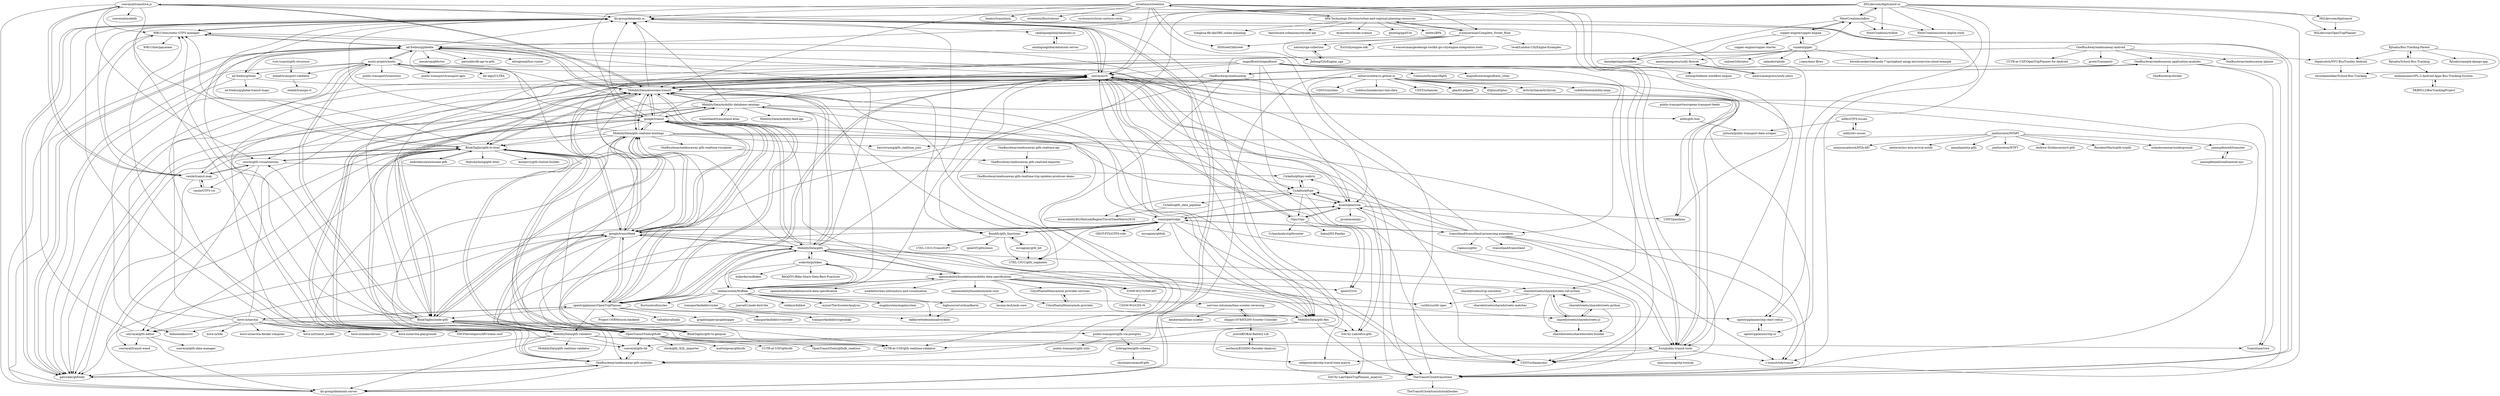 digraph G {
"conveyal/transitive.js" -> "conveyal/modeify"
"conveyal/transitive.js" -> "ibi-group/datatools-ui"
"conveyal/transitive.js" -> "BlinkTagInc/gtfs-to-html"
"conveyal/transitive.js" -> "ibi-group/datatools-server"
"conveyal/transitive.js" -> "WRI-Cities/static-GTFS-manager"
"conveyal/transitive.js" -> "MobilityData/awesome-transit"
"conveyal/transitive.js" -> "Esri/public-transit-tools"
"conveyal/transitive.js" -> "conveyal/r5"
"conveyal/transitive.js" -> "vasile/transit-map"
"conveyal/transitive.js" -> "cmichi/gtfs-visualizations"
"sharedstreets/sharedstreets-ref-system" -> "sharedstreets/sharedstreets-python"
"sharedstreets/sharedstreets-ref-system" -> "sharedstreets/sharedstreets-js"
"sharedstreets/sharedstreets-ref-system" -> "sharedstreets/sharedstreets-builder"
"sharedstreets/sharedstreets-ref-system" -> "curblr/curblr-spec"
"sharedstreets/sharedstreets-ref-system" -> "sharedstreets/sharedstreets-matcher"
"sharedstreets/sharedstreets-python" -> "sharedstreets/sharedstreets-js"
"sharedstreets/sharedstreets-python" -> "sharedstreets/sharedstreets-ref-system"
"sharedstreets/sharedstreets-python" -> "sharedstreets/sharedstreets-builder"
"OneBusAway/onebusaway-android" -> "OneBusAway/onebusaway-application-modules"
"OneBusAway/onebusaway-android" -> "OneBusAway/onebusaway-iphone"
"OneBusAway/onebusaway-android" -> "OneBusAway/onebusaway"
"OneBusAway/onebusaway-android" -> "CUTR-at-USF/OpenTripPlanner-for-Android"
"OneBusAway/onebusaway-android" -> "tbpalsulich/NYU-BusTracker-Android"
"OneBusAway/onebusaway-android" -> "grote/Transportr" ["e"=1]
"OneBusAway/onebusaway-android" -> "MobilityData/awesome-transit"
"NitorCreations/nflow" -> "HSLdevcom/digitransit-ui"
"NitorCreations/nflow" -> "NitorCreations/willow"
"NitorCreations/nflow" -> "danielgerlag/jworkflow"
"NitorCreations/nflow" -> "NitorCreations/nitor-deploy-tools"
"NitorCreations/nflow" -> "copper-engine/copper-engine"
"mbtaviz/mbtaviz.github.io" -> "MobilityData/awesome-transit"
"mbtaviz/mbtaviz.github.io" -> "transitland/transitland-processing-animation"
"mbtaviz/mbtaviz.github.io" -> "google/transitfeed"
"mbtaviz/mbtaviz.github.io" -> "Esri/public-transit-tools"
"mbtaviz/mbtaviz.github.io" -> "UDST/vizicities" ["e"=1]
"mbtaviz/mbtaviz.github.io" -> "vasile/transit-map"
"mbtaviz/mbtaviz.github.io" -> "cmichi/gtfs-visualizations"
"mbtaviz/mbtaviz.github.io" -> "toddwschneider/nyc-taxi-data" ["e"=1]
"mbtaviz/mbtaviz.github.io" -> "UDST/urbansim" ["e"=1]
"mbtaviz/mbtaviz.github.io" -> "gka/d3-jetpack" ["e"=1]
"mbtaviz/mbtaviz.github.io" -> "d3plus/d3plus" ["e"=1]
"mbtaviz/mbtaviz.github.io" -> "kuanb/peartree"
"mbtaviz/mbtaviz.github.io" -> "UDST/pandana" ["e"=1]
"mbtaviz/mbtaviz.github.io" -> "ActivitySim/activitysim" ["e"=1]
"mbtaviz/mbtaviz.github.io" -> "codeforboston/mbta-ninja"
"ad-freiburg/pfaedle" -> "patrickbr/gtfstidy"
"ad-freiburg/pfaedle" -> "ad-freiburg/loom"
"ad-freiburg/pfaedle" -> "TheTransitClock/transitime"
"ad-freiburg/pfaedle" -> "CUTR-at-USF/gtfs-realtime-validator"
"ad-freiburg/pfaedle" -> "WRI-Cities/static-GTFS-manager"
"ad-freiburg/pfaedle" -> "ibi-group/datatools-ui"
"ad-freiburg/pfaedle" -> "MobilityData/gtfs-flex"
"ad-freiburg/pfaedle" -> "mecatran/gtfsvtor"
"ad-freiburg/pfaedle" -> "patrickbr/db-api-to-gtfs" ["e"=1]
"ad-freiburg/pfaedle" -> "atlregional/bus-router"
"ad-freiburg/pfaedle" -> "OneBusAway/onebusaway-gtfs-modules"
"ad-freiburg/pfaedle" -> "motis-project/motis"
"ad-freiburg/pfaedle" -> "ibi-group/datatools-server"
"ad-freiburg/pfaedle" -> "conveyal/r5"
"ad-freiburg/pfaedle" -> "MobilityData/awesome-transit"
"natowi/cga-collection" -> "jbdong/CityEngine_cga"
"openmobilityfoundation/mobility-data-specification" -> "MobilityData/gbfs"
"openmobilityfoundation/mobility-data-specification" -> "ubahnverleih/WoBike"
"openmobilityfoundation/mobility-data-specification" -> "openmobilityfoundation/curb-data-specification"
"openmobilityfoundation/mobility-data-specification" -> "sharedstreets/sharedstreets-ref-system"
"openmobilityfoundation/mobility-data-specification" -> "openmobilityfoundation/mds-core"
"openmobilityfoundation/mobility-data-specification" -> "TOMP-WG/TOMP-API"
"openmobilityfoundation/mobility-data-specification" -> "MobilityData/awesome-transit"
"openmobilityfoundation/mobility-data-specification" -> "google/transit"
"openmobilityfoundation/mobility-data-specification" -> "curblr/curblr-spec"
"openmobilityfoundation/mobility-data-specification" -> "MobilityData/gtfs-flex"
"openmobilityfoundation/mobility-data-specification" -> "ipeaGIT/r5r" ["e"=1]
"openmobilityfoundation/mobility-data-specification" -> "sharedstreets/sharedstreets-js"
"openmobilityfoundation/mobility-data-specification" -> "waddell/urban-informatics-and-visualization" ["e"=1]
"openmobilityfoundation/mobility-data-specification" -> "CityofSantaMonica/mds-provider"
"openmobilityfoundation/mobility-data-specification" -> "CityofSantaMonica/mds-provider-services"
"hove-io/navitia" -> "hove-io/transit_model" ["e"=1]
"hove-io/navitia" -> "hove-io/mimirsbrunn" ["e"=1]
"hove-io/navitia" -> "hove-io/navitia-playground"
"hove-io/navitia" -> "bliksemlabs/rrrr" ["e"=1]
"hove-io/navitia" -> "motis-project/motis"
"hove-io/navitia" -> "SNCFdevelopers/API-trains-sncf"
"hove-io/navitia" -> "hove-io/loki" ["e"=1]
"hove-io/navitia" -> "conveyal/r5"
"hove-io/navitia" -> "opentripplanner/OpenTripPlanner"
"hove-io/navitia" -> "hove-io/navitia-docker-compose"
"hove-io/navitia" -> "MobilityData/awesome-transit"
"hove-io/navitia" -> "TheTransitClock/transitime"
"TOMP-WG/TOMP-API" -> "CDSM-WG/CDS-M"
"tbpalsulich/NYU-BusTracker-Android" -> "shrutikamtekar/School-Bus-Tracking"
"sharedstreets/sharedstreets-js" -> "sharedstreets/sharedstreets-builder"
"sharedstreets/sharedstreets-js" -> "sharedstreets/sharedstreets-python"
"sharedstreets/sharedstreets-js" -> "sharedstreets/sharedstreets-ref-system"
"jamespfennell/transiter" -> "jamespfennell/realtimerail.nyc"
"cmichi/gtfs-visualizations" -> "vasile/GTFS-viz"
"cmichi/gtfs-visualizations" -> "BlinkTagInc/gtfs-to-html"
"cmichi/gtfs-visualizations" -> "vasile/transit-map"
"cmichi/gtfs-visualizations" -> "conveyal/gtfs-editor"
"cmichi/gtfs-visualizations" -> "CxAalto/gtfspy-webviz"
"etalab/transport-validator" -> "etalab/transpo-rt"
"copper-engine/copper-engine" -> "runabol/piper"
"copper-engine/copper-engine" -> "copper-engine/copper-starter"
"copper-engine/copper-engine" -> "danielgerlag/jworkflow"
"copper-engine/copper-engine" -> "NitorCreations/nflow"
"sharedstreets/trip-simulator" -> "sharedstreets/sharedstreets-matcher"
"kuanb/peartree" -> "UDST/urbanaccess" ["e"=1]
"kuanb/peartree" -> "remix/partridge"
"kuanb/peartree" -> "r5py/r5py"
"kuanb/peartree" -> "CxAalto/gtfspy"
"kuanb/peartree" -> "r-transit/tidytransit" ["e"=1]
"kuanb/peartree" -> "SAUSy-Lab/retro-gtfs"
"kuanb/peartree" -> "UDST/pandana" ["e"=1]
"kuanb/peartree" -> "conveyal/r5"
"kuanb/peartree" -> "pysal/momepy" ["e"=1]
"vasile/GTFS-viz" -> "vasile/transit-map"
"remix/partridge" -> "kuanb/peartree"
"remix/partridge" -> "Bondify/gtfs_functions"
"remix/partridge" -> "mrcagney/gtfstk"
"remix/partridge" -> "UTEL-UIUC/gtfs_segments"
"remix/partridge" -> "ODOT-PTS/GTFS-ride"
"remix/partridge" -> "UDST/urbanaccess" ["e"=1]
"remix/partridge" -> "CxAalto/gtfspy"
"remix/partridge" -> "transitland/transitland-processing-animation"
"remix/partridge" -> "patrickbr/gtfstidy"
"remix/partridge" -> "Esri/public-transit-tools"
"remix/partridge" -> "OpenTransitTools/gtfsdb"
"remix/partridge" -> "google/transitfeed"
"remix/partridge" -> "conveyal/r5"
"remix/partridge" -> "SAUSy-Lab/retro-gtfs"
"WRI-Cities/static-GTFS-manager" -> "ibi-group/datatools-ui"
"WRI-Cities/static-GTFS-manager" -> "ibi-group/datatools-server"
"WRI-Cities/static-GTFS-manager" -> "WRI-Cities/payanam"
"WRI-Cities/static-GTFS-manager" -> "rafapereirabr/otp-travel-time-matrix"
"WRI-Cities/static-GTFS-manager" -> "ad-freiburg/pfaedle"
"jamespfennell/realtimerail.nyc" -> "jamespfennell/transiter"
"rust-transit/gtfs-structure" -> "etalab/transport-validator"
"openmobilityfoundation/mds-core" -> "lacuna-tech/mds-core"
"nervous-inhuman/lime-scooter-reversing" -> "chappy1978/ES200-Scooter-Unlocker"
"nervous-inhuman/lime-scooter-reversing" -> "kenberland/lime-scooter"
"mfdz/GTFS-Issues" -> "mfdz/zhv-issues"
"mfdz/GTFS-Issues" -> "juliuste/public-transport-data-scraper"
"CityofSantaMonica/mds-provider" -> "CityofSantaMonica/mds-provider-services"
"CityofSantaMonica/mds-provider-services" -> "CityofSantaMonica/mds-provider"
"CxAalto/gtfs_data_pipeline" -> "AccessibilityRG/HelsinkiRegionTravelTimeMatrix2018"
"opentripplanner/OpenTripPlanner" -> "MobilityData/awesome-transit"
"opentripplanner/OpenTripPlanner" -> "conveyal/r5"
"opentripplanner/OpenTripPlanner" -> "google/transitfeed"
"opentripplanner/OpenTripPlanner" -> "google/transit"
"opentripplanner/OpenTripPlanner" -> "graphhopper/graphhopper" ["e"=1]
"opentripplanner/OpenTripPlanner" -> "MobilityData/gbfs"
"opentripplanner/OpenTripPlanner" -> "motis-project/motis"
"opentripplanner/OpenTripPlanner" -> "valhalla/valhalla" ["e"=1]
"opentripplanner/OpenTripPlanner" -> "MobilityData/gtfs-flex"
"opentripplanner/OpenTripPlanner" -> "MobilityData/gtfs-validator"
"opentripplanner/OpenTripPlanner" -> "Project-OSRM/osrm-backend" ["e"=1]
"opentripplanner/OpenTripPlanner" -> "opentripplanner/otp-react-redux"
"opentripplanner/OpenTripPlanner" -> "BlinkTagInc/node-gtfs"
"opentripplanner/OpenTripPlanner" -> "MobilityData/gtfs-realtime-bindings"
"opentripplanner/OpenTripPlanner" -> "hove-io/navitia"
"MobilityData/gtfs-validator" -> "google/transit"
"MobilityData/gtfs-validator" -> "ibi-group/datatools-ui"
"MobilityData/gtfs-validator" -> "google/transitfeed"
"MobilityData/gtfs-validator" -> "MobilityData/mobility-database-catalogs"
"MobilityData/gtfs-validator" -> "BlinkTagInc/node-gtfs"
"MobilityData/gtfs-validator" -> "MobilityData/awesome-transit"
"MobilityData/gtfs-validator" -> "MobilityData/gtfs-realtime-validator"
"MobilityData/gtfs-validator" -> "patrickbr/gtfstidy"
"MobilityData/gtfs-validator" -> "conveyal/gtfs-lib"
"MobilityData/gtfs-validator" -> "WRI-Cities/static-GTFS-manager"
"MobilityData/gtfs-validator" -> "ibi-group/datatools-server"
"MobilityData/gtfs-validator" -> "conveyal/r5"
"MobilityData/gtfs-validator" -> "Esri/public-transit-tools"
"MobilityData/gtfs-validator" -> "OneBusAway/onebusaway-gtfs-modules"
"MobilityData/gtfs-validator" -> "CUTR-at-USF/gtfs-realtime-validator"
"jonthornton/MTAPI" -> "mimouncadosch/MTA-API"
"jonthornton/MTAPI" -> "neoterix/nyc-mta-arrival-notify"
"jonthornton/MTAPI" -> "aamaliaa/mta-gtfs"
"jonthornton/MTAPI" -> "jonthornton/WTFT"
"jonthornton/MTAPI" -> "jamespfennell/transiter"
"jonthornton/MTAPI" -> "harrytruong/gtfs_realtime_json"
"jonthornton/MTAPI" -> "Andrew-Dickinson/nyct-gtfs"
"jonthornton/MTAPI" -> "ResidentMario/gtfs-tripify"
"jonthornton/MTAPI" -> "nolanbconaway/underground"
"MobilityData/gtfs-realtime-bindings" -> "google/transit"
"MobilityData/gtfs-realtime-bindings" -> "BlinkTagInc/node-gtfs"
"MobilityData/gtfs-realtime-bindings" -> "google/transitfeed"
"MobilityData/gtfs-realtime-bindings" -> "MobilityData/awesome-transit"
"MobilityData/gtfs-realtime-bindings" -> "TheTransitClock/transitime"
"MobilityData/gtfs-realtime-bindings" -> "OpenTransitTools/gtfsdb"
"MobilityData/gtfs-realtime-bindings" -> "OneBusAway/onebusaway-gtfs-realtime-visualizer"
"MobilityData/gtfs-realtime-bindings" -> "harrytruong/gtfs_realtime_json"
"MobilityData/gtfs-realtime-bindings" -> "OneBusAway/onebusaway-gtfs-modules"
"MobilityData/gtfs-realtime-bindings" -> "MobilityData/gtfs-validator"
"MobilityData/gtfs-realtime-bindings" -> "ibi-group/datatools-server"
"MobilityData/gtfs-realtime-bindings" -> "ibi-group/datatools-ui"
"MobilityData/gtfs-realtime-bindings" -> "kuanb/peartree"
"MobilityData/gtfs-realtime-bindings" -> "CxAalto/gtfspy"
"MobilityData/gtfs-realtime-bindings" -> "BlinkTagInc/gtfs-to-html"
"vasile/transit-map" -> "vasile/GTFS-viz"
"vasile/transit-map" -> "cmichi/gtfs-visualizations"
"vasile/transit-map" -> "patrickbr/gtfstidy"
"vasile/transit-map" -> "BlinkTagInc/gtfs-to-html"
"vasile/transit-map" -> "conveyal/transitive.js"
"vasile/transit-map" -> "ibi-group/datatools-ui"
"vasile/transit-map" -> "WRI-Cities/static-GTFS-manager"
"APA-Technology-Division/urban-and-regional-planning-resources" -> "d-wasserman/Complete_Street_Rule"
"APA-Technology-Division/urban-and-regional-planning-resources" -> "benchmark-urbanism/cityseer-api" ["e"=1]
"APA-Technology-Division/urban-and-regional-planning-resources" -> "dylanrees/citizen-science" ["e"=1]
"APA-Technology-Division/urban-and-regional-planning-resources" -> "r-transit/tidytransit" ["e"=1]
"APA-Technology-Division/urban-and-regional-planning-resources" -> "streetmix/streetmix"
"APA-Technology-Division/urban-and-regional-planning-resources" -> "gboeing/ppd534"
"APA-Technology-Division/urban-and-regional-planning-resources" -> "dotbts/BPA"
"APA-Technology-Division/urban-and-regional-planning-resources" -> "tsinghua-fib-lab/DRL-urban-planning" ["e"=1]
"google/transitfeed" -> "MobilityData/awesome-transit"
"google/transitfeed" -> "google/transit"
"google/transitfeed" -> "MobilityData/gtfs-validator"
"google/transitfeed" -> "MobilityData/gtfs-realtime-bindings"
"google/transitfeed" -> "BlinkTagInc/gtfs-to-html"
"google/transitfeed" -> "OneBusAway/onebusaway-gtfs-modules"
"google/transitfeed" -> "conveyal/gtfs-editor"
"google/transitfeed" -> "opentripplanner/OpenTripPlanner"
"google/transitfeed" -> "BlinkTagInc/node-gtfs"
"google/transitfeed" -> "remix/partridge"
"google/transitfeed" -> "MobilityData/gtfs-flex"
"google/transitfeed" -> "OpenTransitTools/gtfsdb"
"google/transitfeed" -> "UDST/urbanaccess" ["e"=1]
"google/transitfeed" -> "conveyal/r5"
"google/transitfeed" -> "MobilityData/gbfs"
"motis-project/motis" -> "public-transport/transitous" ["e"=1]
"motis-project/motis" -> "patrickbr/gtfstidy"
"motis-project/motis" -> "public-transport/transport-apis" ["e"=1]
"motis-project/motis" -> "bliksemlabs/rrrr" ["e"=1]
"motis-project/motis" -> "ad-freiburg/pfaedle"
"motis-project/motis" -> "conveyal/r5"
"motis-project/motis" -> "TheTransitClock/transitime"
"motis-project/motis" -> "etalab/transport-validator"
"motis-project/motis" -> "BlinkTagInc/node-gtfs"
"motis-project/motis" -> "ad-freiburg/loom"
"motis-project/motis" -> "kit-algo/ULTRA" ["e"=1]
"Bondify/gtfs_functions" -> "mrcagney/gtfs_kit"
"Bondify/gtfs_functions" -> "remix/partridge"
"Bondify/gtfs_functions" -> "UTEL-UIUC/gtfs_segments"
"Bondify/gtfs_functions" -> "UTEL-UIUC/TransitGPT"
"Bondify/gtfs_functions" -> "ipeaGIT/gtfs2emis"
"transportkollektiv/cykel" -> "transportkollektiv/voorwiel"
"transportkollektiv/cykel" -> "transportkollektiv/openbike"
"transportkollektiv/cykel" -> "okfde/rettedeinennahverkehr"
"chappy1978/ES200-Scooter-Unlocker" -> "jsutcliff/OKAI-Battery-Lib"
"chappy1978/ES200-Scooter-Unlocker" -> "nervous-inhuman/lime-scooter-reversing"
"transitland/transitland-atlas" -> "MobilityData/mobility-database-catalogs"
"HSLdevcom/digitransit" -> "HSLdevcom/OpenTripPlanner"
"opentripplanner/otp-ui" -> "opentripplanner/otp-react-redux"
"DKB0512/BusTrackingProject" -> "aladnansami/SPL-2-Android-Apps-Bus-Tracking-System-"
"americanexpress/unify-flowret" -> "americanexpress/unify-jdocs"
"public-transport/gtfs-via-postgres" -> "public-transport/gtfs-utils"
"public-transport/gtfs-via-postgres" -> "tyleragreen/gtfs-schema"
"jbdong/CityEngine_cga" -> "natowi/cga-collection"
"americanexpress/unify-jdocs" -> "americanexpress/unify-flowret"
"mfdz/gtfs-hub" -> "juliuste/public-transport-data-scraper"
"BlinkTagInc/node-gtfs" -> "BlinkTagInc/gtfs-to-html"
"BlinkTagInc/node-gtfs" -> "MobilityData/gtfs-realtime-bindings"
"BlinkTagInc/node-gtfs" -> "MobilityData/gtfs-validator"
"BlinkTagInc/node-gtfs" -> "BlinkTagInc/gtfs-to-geojson"
"BlinkTagInc/node-gtfs" -> "MobilityData/awesome-transit"
"BlinkTagInc/node-gtfs" -> "public-transport/gtfs-via-postgres"
"BlinkTagInc/node-gtfs" -> "google/transitfeed"
"BlinkTagInc/node-gtfs" -> "conveyal/gtfs-editor"
"BlinkTagInc/node-gtfs" -> "conveyal/r5"
"BlinkTagInc/node-gtfs" -> "patrickbr/gtfstidy"
"BlinkTagInc/node-gtfs" -> "OpenTransitTools/gtfsdb"
"BlinkTagInc/node-gtfs" -> "cmichi/gtfs-visualizations"
"BlinkTagInc/node-gtfs" -> "WRI-Cities/static-GTFS-manager"
"BlinkTagInc/node-gtfs" -> "motis-project/motis"
"BlinkTagInc/node-gtfs" -> "ibi-group/datatools-ui"
"OpenTransitTools/gtfsdb" -> "cbick/gtfs_SQL_importer"
"OpenTransitTools/gtfsdb" -> "mattwigway/gtfsrdb"
"OpenTransitTools/gtfsdb" -> "CUTR-at-USF/gtfsrdb"
"OpenTransitTools/gtfsdb" -> "BlinkTagInc/gtfs-to-html"
"OpenTransitTools/gtfsdb" -> "Transitime/core"
"OpenTransitTools/gtfsdb" -> "OpenTransitTools/gtfsdb_realtime"
"OpenTransitTools/gtfsdb" -> "conveyal/gtfs-lib"
"HSLdevcom/digitransit-ui" -> "NitorCreations/nflow"
"HSLdevcom/digitransit-ui" -> "opentripplanner/otp-react-redux"
"HSLdevcom/digitransit-ui" -> "HSLdevcom/OpenTripPlanner"
"HSLdevcom/digitransit-ui" -> "HSLdevcom/digitransit"
"HSLdevcom/digitransit-ui" -> "NitorCreations/willow"
"HSLdevcom/digitransit-ui" -> "ad-freiburg/pfaedle"
"HSLdevcom/digitransit-ui" -> "TheTransitClock/transitime"
"HSLdevcom/digitransit-ui" -> "CUTR-at-USF/gtfs-realtime-validator"
"HSLdevcom/digitransit-ui" -> "opentripplanner/otp-ui"
"HSLdevcom/digitransit-ui" -> "NitorCreations/nitor-deploy-tools"
"HSLdevcom/digitransit-ui" -> "ibi-group/datatools-ui"
"HSLdevcom/digitransit-ui" -> "conveyal/r5"
"MobilityData/mobility-database-catalogs" -> "transitland/transitland-atlas"
"MobilityData/mobility-database-catalogs" -> "MobilityData/mobility-feed-api"
"MobilityData/mobility-database-catalogs" -> "MobilityData/gtfs-validator"
"MobilityData/mobility-database-catalogs" -> "google/transit"
"MobilityData/mobility-database-catalogs" -> "MobilityData/awesome-transit"
"MobilityData/mobility-database-catalogs" -> "mfdz/gtfs-hub"
"MobilityData/mobility-database-catalogs" -> "MobilityData/gtfs-flex"
"MobilityData/mobility-database-catalogs" -> "public-transport/gtfs-via-postgres"
"MobilityData/mobility-database-catalogs" -> "UTEL-UIUC/gtfs_segments"
"MobilityData/mobility-database-catalogs" -> "conveyal/r5"
"MobilityData/mobility-database-catalogs" -> "patrickbr/gtfstidy"
"MobilityData/mobility-database-catalogs" -> "ibi-group/datatools-ui"
"conveyal/gtfs-lib" -> "OneBusAway/onebusaway-gtfs-modules"
"OneBusAway/onebusaway-gtfs-modules" -> "conveyal/gtfs-lib"
"OneBusAway/onebusaway-gtfs-modules" -> "patrickbr/gtfstidy"
"OneBusAway/onebusaway-gtfs-modules" -> "TheTransitClock/transitime"
"OneBusAway/onebusaway-gtfs-modules" -> "ibi-group/datatools-ui"
"OneBusAway/onebusaway-gtfs-modules" -> "ibi-group/datatools-server"
"google/transit" -> "MobilityData/awesome-transit"
"google/transit" -> "MobilityData/gtfs-validator"
"google/transit" -> "MobilityData/gtfs-realtime-bindings"
"google/transit" -> "google/transitfeed"
"google/transit" -> "MobilityData/gbfs"
"google/transit" -> "MobilityData/gtfs-flex"
"google/transit" -> "opentripplanner/OpenTripPlanner"
"google/transit" -> "CUTR-at-USF/gtfs-realtime-validator"
"google/transit" -> "MobilityData/mobility-database-catalogs"
"google/transit" -> "ibi-group/datatools-ui"
"google/transit" -> "conveyal/r5"
"google/transit" -> "Esri/public-transit-tools"
"google/transit" -> "BlinkTagInc/gtfs-to-html"
"google/transit" -> "patrickbr/gtfstidy"
"google/transit" -> "motis-project/motis"
"OneBusAway/onebusaway" -> "OneBusAway/onebusaway-application-modules"
"OneBusAway/onebusaway" -> "Transitime/core"
"OneBusAway/onebusaway" -> "OneBusAway/onebusaway-gtfs-modules"
"OneBusAway/onebusaway" -> "BlinkTagInc/gtfs-to-html"
"OneBusAway/onebusaway" -> "google/transitfeed"
"OneBusAway/onebusaway" -> "MobilityData/awesome-transit"
"BlinkTagInc/gtfs-to-html" -> "BlinkTagInc/node-gtfs"
"BlinkTagInc/gtfs-to-html" -> "CUTR-at-USF/gtfs-realtime-validator"
"BlinkTagInc/gtfs-to-html" -> "andredarcie/awesome-gtfs"
"BlinkTagInc/gtfs-to-html" -> "BlinkTagInc/gtfs-to-geojson"
"BlinkTagInc/gtfs-to-html" -> "OpenTransitTools/gtfsdb"
"BlinkTagInc/gtfs-to-html" -> "cmichi/gtfs-visualizations"
"BlinkTagInc/gtfs-to-html" -> "google/transitfeed"
"BlinkTagInc/gtfs-to-html" -> "ibi-group/datatools-ui"
"BlinkTagInc/gtfs-to-html" -> "thatsmydoing/gtfs.html"
"BlinkTagInc/gtfs-to-html" -> "conveyal/transit-wand"
"BlinkTagInc/gtfs-to-html" -> "MobilityData/awesome-transit"
"BlinkTagInc/gtfs-to-html" -> "WRI-Cities/static-GTFS-manager"
"BlinkTagInc/gtfs-to-html" -> "patrickbr/gtfstidy"
"BlinkTagInc/gtfs-to-html" -> "conveyal/gtfs-editor"
"BlinkTagInc/gtfs-to-html" -> "kostjerry/gtfs-station-builder"
"OneBusAway/onebusaway-application-modules" -> "Transitime/core"
"OneBusAway/onebusaway-application-modules" -> "OneBusAway/onebusaway"
"OneBusAway/onebusaway-application-modules" -> "TheTransitClock/transitime"
"OneBusAway/onebusaway-application-modules" -> "OneBusAway/onebusaway-gtfs-modules"
"OneBusAway/onebusaway-application-modules" -> "OneBusAway/docker"
"OneBusAway/onebusaway-gtfs-realtime-api" -> "OneBusAway/onebusaway-gtfs-realtime-exporter"
"OneBusAway/onebusaway-gtfs-realtime-exporter" -> "OneBusAway/onebusaway-gtfs-realtime-trip-updates-producer-demo"
"OneBusAway/onebusaway-gtfs-realtime-visualizer" -> "OneBusAway/onebusaway-gtfs-realtime-exporter"
"jsutcliff/OKAI-Battery-Lib" -> "norfanos/ES200G-Decoder-Analysis"
"norfanos/ES200G-Decoder-Analysis" -> "jsutcliff/OKAI-Battery-Lib"
"TheTransitClock/transitime" -> "TheTransitClock/transitclockDocker"
"TheTransitClock/transitime" -> "ibi-group/datatools-server"
"TheTransitClock/transitime" -> "ibi-group/datatools-ui"
"public-transport/european-transport-feeds" -> "mfdz/gtfs-hub"
"mfdz/zhv-issues" -> "mfdz/GTFS-Issues"
"OneBusAway/onebusaway-gtfs-realtime-trip-updates-producer-demo" -> "OneBusAway/onebusaway-gtfs-realtime-exporter"
"d-wasserman/Complete_Street_Rule" -> "natowi/cga-collection"
"d-wasserman/Complete_Street_Rule" -> "twak/London-CityEngine-Examples"
"d-wasserman/Complete_Street_Rule" -> "jbdong/CityEngine_cga"
"d-wasserman/Complete_Street_Rule" -> "Esri/cityengine-sdk" ["e"=1]
"d-wasserman/Complete_Street_Rule" -> "APA-Technology-Division/urban-and-regional-planning-resources"
"d-wasserman/Complete_Street_Rule" -> "d-wasserman/geodesign-toolkit-gis-cityengine-integration-tools" ["e"=1]
"d-wasserman/Complete_Street_Rule" -> "3DStreet/3dstreet" ["e"=1]
"MobilityData/gbfs" -> "openmobilityfoundation/mobility-data-specification"
"MobilityData/gbfs" -> "google/transit"
"MobilityData/gbfs" -> "eskerda/pybikes"
"MobilityData/gbfs" -> "ubahnverleih/WoBike"
"MobilityData/gbfs" -> "MobilityData/awesome-transit"
"MobilityData/gbfs" -> "opentripplanner/OpenTripPlanner"
"MobilityData/gbfs" -> "google/transitfeed"
"MobilityData/gbfs" -> "TOMP-WG/TOMP-API"
"MobilityData/gbfs" -> "MobilityData/gtfs-validator"
"MobilityData/gbfs" -> "MobilityData/gtfs-flex"
"MobilityData/gbfs" -> "ad-freiburg/pfaedle"
"MobilityData/gbfs" -> "MobilityData/gtfs-realtime-bindings"
"MobilityData/gbfs" -> "MobilityData/mobility-database-catalogs"
"MobilityData/gbfs" -> "ibi-group/datatools-ui"
"MobilityData/gbfs" -> "TheTransitClock/transitime"
"MobilityData/awesome-transit" -> "opentripplanner/OpenTripPlanner"
"MobilityData/awesome-transit" -> "google/transit"
"MobilityData/awesome-transit" -> "google/transitfeed"
"MobilityData/awesome-transit" -> "conveyal/r5"
"MobilityData/awesome-transit" -> "MobilityData/gtfs-realtime-bindings"
"MobilityData/awesome-transit" -> "MobilityData/gtfs-validator"
"MobilityData/awesome-transit" -> "BlinkTagInc/node-gtfs"
"MobilityData/awesome-transit" -> "BlinkTagInc/gtfs-to-html"
"MobilityData/awesome-transit" -> "ibi-group/datatools-ui"
"MobilityData/awesome-transit" -> "WRI-Cities/static-GTFS-manager"
"MobilityData/awesome-transit" -> "ad-freiburg/pfaedle"
"MobilityData/awesome-transit" -> "MobilityData/mobility-database-catalogs"
"MobilityData/awesome-transit" -> "remix/partridge"
"MobilityData/awesome-transit" -> "conveyal/transitive.js"
"MobilityData/awesome-transit" -> "MobilityData/gbfs"
"Esri/public-transit-tools" -> "r-transit/tidytransit" ["e"=1]
"Esri/public-transit-tools" -> "rafapereirabr/otp-travel-time-matrix"
"Esri/public-transit-tools" -> "UDST/urbanaccess" ["e"=1]
"Esri/public-transit-tools" -> "conveyal/r5"
"Esri/public-transit-tools" -> "marcusyoung/otp-tutorial" ["e"=1]
"ad-freiburg/loom" -> "ad-freiburg/pfaedle"
"ad-freiburg/loom" -> "ad-freiburg/global-transit-maps"
"ad-freiburg/loom" -> "patrickbr/gtfstidy"
"ad-freiburg/loom" -> "Bondify/gtfs_functions"
"conveyal/r5" -> "r5py/r5py"
"conveyal/r5" -> "ibi-group/datatools-ui"
"conveyal/r5" -> "ipeaGIT/r5r" ["e"=1]
"conveyal/r5" -> "r-transit/tidytransit" ["e"=1]
"conveyal/r5" -> "conveyal/gtfs-lib"
"conveyal/r5" -> "UDST/urbanaccess" ["e"=1]
"conveyal/r5" -> "MobilityData/awesome-transit"
"conveyal/r5" -> "opentripplanner/OpenTripPlanner"
"conveyal/r5" -> "Esri/public-transit-tools"
"conveyal/r5" -> "kuanb/peartree"
"conveyal/r5" -> "patrickbr/gtfstidy"
"conveyal/r5" -> "SAUSy-Lab/retro-gtfs"
"conveyal/r5" -> "MobilityData/gtfs-flex"
"conveyal/r5" -> "Bondify/gtfs_functions"
"conveyal/r5" -> "TheTransitClock/transitime"
"rafapereirabr/otp-travel-time-matrix" -> "SAUSy-Lab/OpenTripPlanner_analysis"
"r5py/r5py" -> "conveyal/r5"
"r5py/r5py" -> "ipeaGIT/r5r" ["e"=1]
"r5py/r5py" -> "kuanb/peartree"
"r5py/r5py" -> "UrbanAnalyst/gtfsrouter" ["e"=1]
"r5py/r5py" -> "DahnJ/H3-Pandas" ["e"=1]
"mapnificent/mapnificent" -> "mapnificent/mapnificent_cities"
"mapnificent/mapnificent" -> "UDST/urbanaccess" ["e"=1]
"mapnificent/mapnificent" -> "BlinkTagInc/gtfs-to-geojson"
"mapnificent/mapnificent" -> "conveyal/r5"
"mapnificent/mapnificent" -> "kuanb/peartree"
"mapnificent/mapnificent" -> "CxAalto/gtfspy"
"mapnificent/mapnificent" -> "CommuteStream/tflgtfs"
"mapnificent/mapnificent" -> "MobilityData/awesome-transit"
"mapnificent/mapnificent" -> "BlinkTagInc/node-gtfs"
"mapnificent/mapnificent" -> "Esri/public-transit-tools"
"ibi-group/datatools-ui" -> "ibi-group/datatools-server"
"ibi-group/datatools-ui" -> "WRI-Cities/static-GTFS-manager"
"ibi-group/datatools-ui" -> "catalogueglobal/datatools-ui"
"ibi-group/datatools-ui" -> "TheTransitClock/transitime"
"ibi-group/datatools-ui" -> "rafapereirabr/otp-travel-time-matrix"
"ibi-group/datatools-ui" -> "opentripplanner/otp-react-redux"
"ibi-group/datatools-ui" -> "conveyal/r5"
"ibi-group/datatools-ui" -> "patrickbr/gtfstidy"
"MobilityData/gtfs-flex" -> "TheTransitClock/transitime"
"MobilityData/gtfs-flex" -> "CUTR-at-USF/gtfs-realtime-validator"
"MobilityData/gtfs-flex" -> "SAUSy-Lab/retro-gtfs"
"MobilityData/gtfs-flex" -> "conveyal/gtfs-lib"
"aladnansami/SPL-2-Android-Apps-Bus-Tracking-System-" -> "DKB0512/BusTrackingProject"
"mrcagney/gtfs_kit" -> "UTEL-UIUC/gtfs_segments"
"mrcagney/gtfs_kit" -> "Bondify/gtfs_functions"
"patrickbr/gtfstidy" -> "ad-freiburg/pfaedle"
"patrickbr/gtfstidy" -> "ibi-group/datatools-ui"
"patrickbr/gtfstidy" -> "OneBusAway/onebusaway-gtfs-modules"
"runabol/piper" -> "copper-engine/copper-engine"
"runabol/piper" -> "j-easy/easy-flows" ["e"=1]
"runabol/piper" -> "americanexpress/unify-flowret"
"runabol/piper" -> "danielgerlag/jworkflow"
"runabol/piper" -> "NitorCreations/nflow"
"runabol/piper" -> "berndruecker/camunda-7-springboot-amqp-microservice-cloud-example" ["e"=1]
"runabol/piper" -> "onlyeat3/dictator" ["e"=1]
"runabol/piper" -> "zalando/riptide" ["e"=1]
"SAUSy-Lab/retro-gtfs" -> "SAUSy-Lab/OpenTripPlanner_analysis"
"highsource/verbundkarte" -> "okfde/rettedeinennahverkehr"
"tyleragreen/gtfs-schema" -> "christianroman/df-gtfs"
"eskerda/pybikes" -> "ubahnverleih/WoBike"
"eskerda/pybikes" -> "MobilityData/gbfs"
"eskerda/pybikes" -> "eskerda/cmdbikes"
"eskerda/pybikes" -> "fluctuo/multicycles"
"eskerda/pybikes" -> "openmobilityfoundation/mobility-data-specification"
"eskerda/pybikes" -> "BetaNYC/Bike-Share-Data-Best-Practices" ["e"=1]
"streetmix/streetmix" -> "3DStreet/3dstreet" ["e"=1]
"streetmix/streetmix" -> "conveyal/r5"
"streetmix/streetmix" -> "APA-Technology-Division/urban-and-regional-planning-resources"
"streetmix/streetmix" -> "d-wasserman/Complete_Street_Rule"
"streetmix/streetmix" -> "boonrs/transitmix"
"streetmix/streetmix" -> "UDST/urbanaccess" ["e"=1]
"streetmix/streetmix" -> "MobilityData/awesome-transit"
"streetmix/streetmix" -> "UDST/pandana" ["e"=1]
"streetmix/streetmix" -> "streetmix/illustrations"
"streetmix/streetmix" -> "sharedstreets/sharedstreets-ref-system"
"streetmix/streetmix" -> "ibi-group/datatools-ui"
"streetmix/streetmix" -> "google/transit"
"streetmix/streetmix" -> "cyclosm/cyclosm-cartocss-style" ["e"=1]
"andredarcie/awesome-gtfs" -> "BlinkTagInc/gtfs-to-html"
"danielgerlag/jworkflow" -> "zutnop/telekom-workflow-engine"
"opentripplanner/otp-react-redux" -> "opentripplanner/otp-ui"
"Rjtsahu/School-Bus-Tracking" -> "Rjtsahu/Bus-Tracking-Parent"
"Rjtsahu/School-Bus-Tracking" -> "aladnansami/SPL-2-Android-Apps-Bus-Tracking-System-"
"BlinkTagInc/gtfs-to-geojson" -> "BlinkTagInc/gtfs-to-html"
"CxAalto/gtfspy" -> "CxAalto/gtfspy-webviz"
"CxAalto/gtfspy" -> "kuanb/peartree"
"CxAalto/gtfspy" -> "UDST/urbanaccess" ["e"=1]
"CxAalto/gtfspy" -> "r5py/r5py"
"CxAalto/gtfspy" -> "AccessibilityRG/HelsinkiRegionTravelTimeMatrix2018"
"CxAalto/gtfspy" -> "CxAalto/gtfs_data_pipeline"
"ibi-group/datatools-server" -> "ibi-group/datatools-ui"
"catalogueglobal/datatools-ui" -> "catalogueglobal/datatools-server"
"catalogueglobal/datatools-server" -> "catalogueglobal/datatools-ui"
"ubahnverleih/WoBike" -> "eskerda/pybikes"
"ubahnverleih/WoBike" -> "MobilityData/gbfs"
"ubahnverleih/WoBike" -> "fluctuo/multicycles"
"ubahnverleih/WoBike" -> "openmobilityfoundation/mobility-data-specification"
"ubahnverleih/WoBike" -> "transportkollektiv/cykel"
"ubahnverleih/WoBike" -> "jzarca01/node-bird-lite"
"ubahnverleih/WoBike" -> "nervous-inhuman/lime-scooter-reversing"
"ubahnverleih/WoBike" -> "stefanw/bibbot" ["e"=1]
"ubahnverleih/WoBike" -> "MobilityData/awesome-transit"
"ubahnverleih/WoBike" -> "conveyal/r5"
"ubahnverleih/WoBike" -> "okfde/rettedeinennahverkehr"
"ubahnverleih/WoBike" -> "opentripplanner/OpenTripPlanner"
"ubahnverleih/WoBike" -> "myxor/TierScooterAnalysis"
"ubahnverleih/WoBike" -> "highsource/verbundkarte"
"ubahnverleih/WoBike" -> "engelsystem/engelsystem" ["e"=1]
"Rjtsahu/Bus-Tracking-Parent" -> "Rjtsahu/School-Bus-Tracking"
"Rjtsahu/Bus-Tracking-Parent" -> "Rjtsahu/sample-django-app"
"Rjtsahu/Bus-Tracking-Parent" -> "tbpalsulich/NYU-BusTracker-Android"
"Rjtsahu/Bus-Tracking-Parent" -> "shrutikamtekar/School-Bus-Tracking"
"CxAalto/gtfspy-webviz" -> "CxAalto/gtfspy"
"conveyal/gtfs-editor" -> "conveyal/gtfs-data-manager"
"conveyal/gtfs-editor" -> "ibi-group/datatools-ui"
"conveyal/gtfs-editor" -> "conveyal/transit-wand"
"conveyal/gtfs-editor" -> "ibi-group/datatools-server"
"transitland/transitland-processing-animation" -> "CxAalto/gtfspy-webviz"
"transitland/transitland-processing-animation" -> "CxAalto/gtfspy"
"transitland/transitland-processing-animation" -> "remix/partridge"
"transitland/transitland-processing-animation" -> "ropensci/gtfsr" ["e"=1]
"transitland/transitland-processing-animation" -> "conveyal/r5"
"transitland/transitland-processing-animation" -> "Esri/public-transit-tools"
"transitland/transitland-processing-animation" -> "r-transit/tidytransit" ["e"=1]
"transitland/transitland-processing-animation" -> "kuanb/peartree"
"transitland/transitland-processing-animation" -> "TheTransitClock/transitime"
"transitland/transitland-processing-animation" -> "transitland/transitland"
"conveyal/transitive.js" ["l"="36.07,19.554"]
"conveyal/modeify" ["l"="36.111,19.506"]
"ibi-group/datatools-ui" ["l"="36.046,19.594"]
"BlinkTagInc/gtfs-to-html" ["l"="36.083,19.567"]
"ibi-group/datatools-server" ["l"="36.066,19.573"]
"WRI-Cities/static-GTFS-manager" ["l"="36.049,19.565"]
"MobilityData/awesome-transit" ["l"="36.062,19.614"]
"Esri/public-transit-tools" ["l"="36.026,19.566"]
"conveyal/r5" ["l"="36.021,19.597"]
"vasile/transit-map" ["l"="36.083,19.533"]
"cmichi/gtfs-visualizations" ["l"="36.067,19.533"]
"sharedstreets/sharedstreets-ref-system" ["l"="36.077,19.764"]
"sharedstreets/sharedstreets-python" ["l"="36.077,19.788"]
"sharedstreets/sharedstreets-js" ["l"="36.057,19.77"]
"sharedstreets/sharedstreets-builder" ["l"="36.062,19.793"]
"curblr/curblr-spec" ["l"="36.06,19.746"]
"sharedstreets/sharedstreets-matcher" ["l"="36.09,19.82"]
"OneBusAway/onebusaway-android" ["l"="36.194,19.593"]
"OneBusAway/onebusaway-application-modules" ["l"="36.14,19.607"]
"OneBusAway/onebusaway-iphone" ["l"="36.239,19.565"]
"OneBusAway/onebusaway" ["l"="36.124,19.595"]
"CUTR-at-USF/OpenTripPlanner-for-Android" ["l"="36.238,19.597"]
"tbpalsulich/NYU-BusTracker-Android" ["l"="36.277,19.589"]
"grote/Transportr" ["l"="-52.686,9.271"]
"NitorCreations/nflow" ["l"="35.862,19.616"]
"HSLdevcom/digitransit-ui" ["l"="35.947,19.614"]
"NitorCreations/willow" ["l"="35.894,19.62"]
"danielgerlag/jworkflow" ["l"="35.808,19.633"]
"NitorCreations/nitor-deploy-tools" ["l"="35.897,19.609"]
"copper-engine/copper-engine" ["l"="35.822,19.613"]
"mbtaviz/mbtaviz.github.io" ["l"="36.05,19.511"]
"transitland/transitland-processing-animation" ["l"="36.005,19.531"]
"google/transitfeed" ["l"="36.065,19.597"]
"UDST/vizicities" ["l"="39.421,24.061"]
"toddwschneider/nyc-taxi-data" ["l"="41.204,23.93"]
"UDST/urbansim" ["l"="41.306,24.105"]
"gka/d3-jetpack" ["l"="-5.188,-41.488"]
"d3plus/d3plus" ["l"="-4.445,-42.037"]
"kuanb/peartree" ["l"="36.006,19.553"]
"UDST/pandana" ["l"="41.377,24.149"]
"ActivitySim/activitysim" ["l"="62.043,12.306"]
"codeforboston/mbta-ninja" ["l"="36.059,19.455"]
"ad-freiburg/pfaedle" ["l"="36.025,19.583"]
"patrickbr/gtfstidy" ["l"="36.042,19.581"]
"ad-freiburg/loom" ["l"="35.988,19.549"]
"TheTransitClock/transitime" ["l"="36.032,19.606"]
"CUTR-at-USF/gtfs-realtime-validator" ["l"="36.011,19.611"]
"MobilityData/gtfs-flex" ["l"="36.032,19.628"]
"mecatran/gtfsvtor" ["l"="36.086,19.549"]
"patrickbr/db-api-to-gtfs" ["l"="35.722,18.853"]
"atlregional/bus-router" ["l"="36.022,19.53"]
"OneBusAway/onebusaway-gtfs-modules" ["l"="36.086,19.597"]
"motis-project/motis" ["l"="35.998,19.595"]
"natowi/cga-collection" ["l"="36.184,19.766"]
"jbdong/CityEngine_cga" ["l"="36.198,19.758"]
"openmobilityfoundation/mobility-data-specification" ["l"="36.039,19.705"]
"MobilityData/gbfs" ["l"="36.038,19.657"]
"ubahnverleih/WoBike" ["l"="35.988,19.692"]
"openmobilityfoundation/curb-data-specification" ["l"="36.028,19.745"]
"openmobilityfoundation/mds-core" ["l"="36.023,19.762"]
"TOMP-WG/TOMP-API" ["l"="36.067,19.705"]
"google/transit" ["l"="36.049,19.632"]
"ipeaGIT/r5r" ["l"="39.138,35.371"]
"waddell/urban-informatics-and-visualization" ["l"="41.349,24.141"]
"CityofSantaMonica/mds-provider" ["l"="36.039,19.732"]
"CityofSantaMonica/mds-provider-services" ["l"="36.055,19.729"]
"hove-io/navitia" ["l"="35.977,19.616"]
"hove-io/transit_model" ["l"="39.55,22.799"]
"hove-io/mimirsbrunn" ["l"="39.579,22.805"]
"hove-io/navitia-playground" ["l"="35.936,19.633"]
"bliksemlabs/rrrr" ["l"="35.533,18.955"]
"SNCFdevelopers/API-trains-sncf" ["l"="35.923,19.605"]
"hove-io/loki" ["l"="39.577,22.829"]
"opentripplanner/OpenTripPlanner" ["l"="36.012,19.636"]
"hove-io/navitia-docker-compose" ["l"="35.94,19.595"]
"CDSM-WG/CDS-M" ["l"="36.084,19.726"]
"shrutikamtekar/School-Bus-Tracking" ["l"="36.306,19.587"]
"jamespfennell/transiter" ["l"="36.256,19.356"]
"jamespfennell/realtimerail.nyc" ["l"="36.273,19.342"]
"vasile/GTFS-viz" ["l"="36.09,19.502"]
"conveyal/gtfs-editor" ["l"="36.1,19.573"]
"CxAalto/gtfspy-webviz" ["l"="36.001,19.51"]
"etalab/transport-validator" ["l"="35.916,19.563"]
"etalab/transpo-rt" ["l"="35.894,19.545"]
"runabol/piper" ["l"="35.79,19.609"]
"copper-engine/copper-starter" ["l"="35.826,19.636"]
"sharedstreets/trip-simulator" ["l"="36.097,19.86"]
"UDST/urbanaccess" ["l"="41.36,24.13"]
"remix/partridge" ["l"="36.026,19.546"]
"r5py/r5py" ["l"="35.971,19.562"]
"CxAalto/gtfspy" ["l"="35.985,19.531"]
"r-transit/tidytransit" ["l"="39.123,35.365"]
"SAUSy-Lab/retro-gtfs" ["l"="35.998,19.581"]
"pysal/momepy" ["l"="41.424,24.176"]
"Bondify/gtfs_functions" ["l"="36.016,19.509"]
"mrcagney/gtfstk" ["l"="35.985,19.498"]
"UTEL-UIUC/gtfs_segments" ["l"="36.043,19.533"]
"ODOT-PTS/GTFS-ride" ["l"="36.006,19.487"]
"OpenTransitTools/gtfsdb" ["l"="36.111,19.559"]
"WRI-Cities/payanam" ["l"="36.035,19.523"]
"rafapereirabr/otp-travel-time-matrix" ["l"="36.009,19.571"]
"rust-transit/gtfs-structure" ["l"="35.875,19.547"]
"lacuna-tech/mds-core" ["l"="36.016,19.789"]
"nervous-inhuman/lime-scooter-reversing" ["l"="35.913,19.74"]
"chappy1978/ES200-Scooter-Unlocker" ["l"="35.882,19.756"]
"kenberland/lime-scooter" ["l"="35.902,19.761"]
"mfdz/GTFS-Issues" ["l"="36.238,19.71"]
"mfdz/zhv-issues" ["l"="36.255,19.718"]
"juliuste/public-transport-data-scraper" ["l"="36.203,19.694"]
"CxAalto/gtfs_data_pipeline" ["l"="35.958,19.503"]
"AccessibilityRG/HelsinkiRegionTravelTimeMatrix2018" ["l"="35.951,19.514"]
"graphhopper/graphhopper" ["l"="39.483,24.178"]
"valhalla/valhalla" ["l"="39.516,24.249"]
"MobilityData/gtfs-validator" ["l"="36.045,19.607"]
"Project-OSRM/osrm-backend" ["l"="39.478,24.249"]
"opentripplanner/otp-react-redux" ["l"="35.972,19.638"]
"BlinkTagInc/node-gtfs" ["l"="36.056,19.581"]
"MobilityData/gtfs-realtime-bindings" ["l"="36.077,19.585"]
"MobilityData/mobility-database-catalogs" ["l"="36.08,19.632"]
"MobilityData/gtfs-realtime-validator" ["l"="36.036,19.557"]
"conveyal/gtfs-lib" ["l"="36.086,19.611"]
"jonthornton/MTAPI" ["l"="36.215,19.388"]
"mimouncadosch/MTA-API" ["l"="36.252,19.384"]
"neoterix/nyc-mta-arrival-notify" ["l"="36.205,19.359"]
"aamaliaa/mta-gtfs" ["l"="36.185,19.372"]
"jonthornton/WTFT" ["l"="36.23,19.41"]
"harrytruong/gtfs_realtime_json" ["l"="36.154,19.478"]
"Andrew-Dickinson/nyct-gtfs" ["l"="36.222,19.344"]
"ResidentMario/gtfs-tripify" ["l"="36.232,19.367"]
"nolanbconaway/underground" ["l"="36.239,19.396"]
"OneBusAway/onebusaway-gtfs-realtime-visualizer" ["l"="36.162,19.606"]
"APA-Technology-Division/urban-and-regional-planning-resources" ["l"="36.135,19.742"]
"d-wasserman/Complete_Street_Rule" ["l"="36.164,19.741"]
"benchmark-urbanism/cityseer-api" ["l"="41.333,24.241"]
"dylanrees/citizen-science" ["l"="25.909,-26.213"]
"streetmix/streetmix" ["l"="36.097,19.689"]
"gboeing/ppd534" ["l"="36.138,19.776"]
"dotbts/BPA" ["l"="36.161,19.786"]
"tsinghua-fib-lab/DRL-urban-planning" ["l"="52.341,17.101"]
"public-transport/transitous" ["l"="35.944,18.695"]
"public-transport/transport-apis" ["l"="35.85,18.765"]
"kit-algo/ULTRA" ["l"="33.002,-5.241"]
"mrcagney/gtfs_kit" ["l"="36.029,19.486"]
"UTEL-UIUC/TransitGPT" ["l"="35.995,19.467"]
"ipeaGIT/gtfs2emis" ["l"="36.015,19.462"]
"transportkollektiv/cykel" ["l"="35.951,19.753"]
"transportkollektiv/voorwiel" ["l"="35.947,19.777"]
"transportkollektiv/openbike" ["l"="35.93,19.786"]
"okfde/rettedeinennahverkehr" ["l"="35.958,19.729"]
"jsutcliff/OKAI-Battery-Lib" ["l"="35.856,19.774"]
"transitland/transitland-atlas" ["l"="36.116,19.656"]
"HSLdevcom/digitransit" ["l"="35.909,19.64"]
"HSLdevcom/OpenTripPlanner" ["l"="35.911,19.625"]
"opentripplanner/otp-ui" ["l"="35.944,19.648"]
"DKB0512/BusTrackingProject" ["l"="36.41,19.589"]
"aladnansami/SPL-2-Android-Apps-Bus-Tracking-System-" ["l"="36.392,19.589"]
"americanexpress/unify-flowret" ["l"="35.739,19.603"]
"americanexpress/unify-jdocs" ["l"="35.713,19.601"]
"public-transport/gtfs-via-postgres" ["l"="36.128,19.634"]
"public-transport/gtfs-utils" ["l"="36.158,19.65"]
"tyleragreen/gtfs-schema" ["l"="36.179,19.652"]
"mfdz/gtfs-hub" ["l"="36.157,19.674"]
"BlinkTagInc/gtfs-to-geojson" ["l"="36.05,19.546"]
"cbick/gtfs_SQL_importer" ["l"="36.151,19.518"]
"mattwigway/gtfsrdb" ["l"="36.162,19.534"]
"CUTR-at-USF/gtfsrdb" ["l"="36.162,19.551"]
"Transitime/core" ["l"="36.151,19.581"]
"OpenTransitTools/gtfsdb_realtime" ["l"="36.143,19.542"]
"MobilityData/mobility-feed-api" ["l"="36.096,19.656"]
"andredarcie/awesome-gtfs" ["l"="36.123,19.542"]
"thatsmydoing/gtfs.html" ["l"="36.118,19.526"]
"conveyal/transit-wand" ["l"="36.127,19.57"]
"kostjerry/gtfs-station-builder" ["l"="36.106,19.535"]
"OneBusAway/docker" ["l"="36.174,19.622"]
"OneBusAway/onebusaway-gtfs-realtime-api" ["l"="36.242,19.633"]
"OneBusAway/onebusaway-gtfs-realtime-exporter" ["l"="36.211,19.624"]
"OneBusAway/onebusaway-gtfs-realtime-trip-updates-producer-demo" ["l"="36.226,19.634"]
"norfanos/ES200G-Decoder-Analysis" ["l"="35.842,19.785"]
"TheTransitClock/transitclockDocker" ["l"="36.062,19.652"]
"public-transport/european-transport-feeds" ["l"="36.182,19.69"]
"twak/London-CityEngine-Examples" ["l"="36.191,19.742"]
"Esri/cityengine-sdk" ["l"="-33.528,-26.41"]
"d-wasserman/geodesign-toolkit-gis-cityengine-integration-tools" ["l"="-33.511,-26.389"]
"3DStreet/3dstreet" ["l"="-31.117,-35.882"]
"eskerda/pybikes" ["l"="36.006,19.717"]
"marcusyoung/otp-tutorial" ["l"="39.091,35.438"]
"ad-freiburg/global-transit-maps" ["l"="35.957,19.529"]
"SAUSy-Lab/OpenTripPlanner_analysis" ["l"="35.974,19.582"]
"UrbanAnalyst/gtfsrouter" ["l"="39.113,35.38"]
"DahnJ/H3-Pandas" ["l"="39.584,23.941"]
"mapnificent/mapnificent" ["l"="35.991,19.566"]
"mapnificent/mapnificent_cities" ["l"="35.938,19.539"]
"CommuteStream/tflgtfs" ["l"="35.943,19.559"]
"catalogueglobal/datatools-ui" ["l"="36.074,19.513"]
"j-easy/easy-flows" ["l"="-2.898,11.667"]
"berndruecker/camunda-7-springboot-amqp-microservice-cloud-example" ["l"="-3.553,-42.231"]
"onlyeat3/dictator" ["l"="-4.036,11.837"]
"zalando/riptide" ["l"="7.164,-8.286"]
"highsource/verbundkarte" ["l"="35.947,19.716"]
"christianroman/df-gtfs" ["l"="36.205,19.661"]
"eskerda/cmdbikes" ["l"="35.994,19.758"]
"fluctuo/multicycles" ["l"="35.98,19.733"]
"BetaNYC/Bike-Share-Data-Best-Practices" ["l"="19.227,13.417"]
"boonrs/transitmix" ["l"="36.12,19.717"]
"streetmix/illustrations" ["l"="36.126,19.7"]
"cyclosm/cyclosm-cartocss-style" ["l"="13.853,-12.046"]
"zutnop/telekom-workflow-engine" ["l"="35.782,19.652"]
"Rjtsahu/School-Bus-Tracking" ["l"="36.362,19.589"]
"Rjtsahu/Bus-Tracking-Parent" ["l"="36.331,19.586"]
"catalogueglobal/datatools-server" ["l"="36.08,19.486"]
"jzarca01/node-bird-lite" ["l"="35.943,19.697"]
"stefanw/bibbot" ["l"="35.977,18.559"]
"myxor/TierScooterAnalysis" ["l"="35.964,19.705"]
"engelsystem/engelsystem" ["l"="35.954,18.784"]
"Rjtsahu/sample-django-app" ["l"="36.345,19.569"]
"conveyal/gtfs-data-manager" ["l"="36.143,19.559"]
"ropensci/gtfsr" ["l"="39.147,35.384"]
"transitland/transitland" ["l"="35.968,19.485"]
}